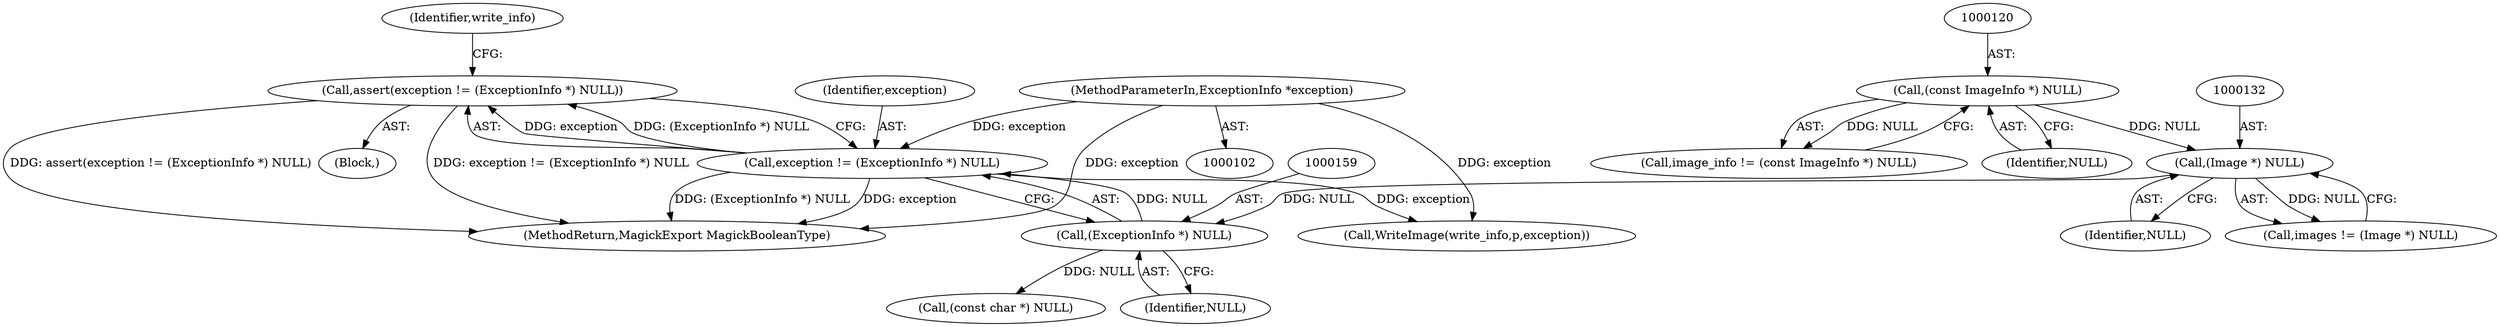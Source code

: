 digraph "0_ImageMagick_5b4bebaa91849c592a8448bc353ab25a54ff8c44@API" {
"1000155" [label="(Call,assert(exception != (ExceptionInfo *) NULL))"];
"1000156" [label="(Call,exception != (ExceptionInfo *) NULL)"];
"1000106" [label="(MethodParameterIn,ExceptionInfo *exception)"];
"1000158" [label="(Call,(ExceptionInfo *) NULL)"];
"1000131" [label="(Call,(Image *) NULL)"];
"1000119" [label="(Call,(const ImageInfo *) NULL)"];
"1000117" [label="(Call,image_info != (const ImageInfo *) NULL)"];
"1000106" [label="(MethodParameterIn,ExceptionInfo *exception)"];
"1000157" [label="(Identifier,exception)"];
"1000356" [label="(Call,WriteImage(write_info,p,exception))"];
"1000119" [label="(Call,(const ImageInfo *) NULL)"];
"1000133" [label="(Identifier,NULL)"];
"1000178" [label="(Call,(const char *) NULL)"];
"1000129" [label="(Call,images != (Image *) NULL)"];
"1000408" [label="(MethodReturn,MagickExport MagickBooleanType)"];
"1000156" [label="(Call,exception != (ExceptionInfo *) NULL)"];
"1000131" [label="(Call,(Image *) NULL)"];
"1000158" [label="(Call,(ExceptionInfo *) NULL)"];
"1000107" [label="(Block,)"];
"1000155" [label="(Call,assert(exception != (ExceptionInfo *) NULL))"];
"1000162" [label="(Identifier,write_info)"];
"1000160" [label="(Identifier,NULL)"];
"1000121" [label="(Identifier,NULL)"];
"1000155" -> "1000107"  [label="AST: "];
"1000155" -> "1000156"  [label="CFG: "];
"1000156" -> "1000155"  [label="AST: "];
"1000162" -> "1000155"  [label="CFG: "];
"1000155" -> "1000408"  [label="DDG: assert(exception != (ExceptionInfo *) NULL)"];
"1000155" -> "1000408"  [label="DDG: exception != (ExceptionInfo *) NULL"];
"1000156" -> "1000155"  [label="DDG: exception"];
"1000156" -> "1000155"  [label="DDG: (ExceptionInfo *) NULL"];
"1000156" -> "1000158"  [label="CFG: "];
"1000157" -> "1000156"  [label="AST: "];
"1000158" -> "1000156"  [label="AST: "];
"1000156" -> "1000408"  [label="DDG: exception"];
"1000156" -> "1000408"  [label="DDG: (ExceptionInfo *) NULL"];
"1000106" -> "1000156"  [label="DDG: exception"];
"1000158" -> "1000156"  [label="DDG: NULL"];
"1000156" -> "1000356"  [label="DDG: exception"];
"1000106" -> "1000102"  [label="AST: "];
"1000106" -> "1000408"  [label="DDG: exception"];
"1000106" -> "1000356"  [label="DDG: exception"];
"1000158" -> "1000160"  [label="CFG: "];
"1000159" -> "1000158"  [label="AST: "];
"1000160" -> "1000158"  [label="AST: "];
"1000131" -> "1000158"  [label="DDG: NULL"];
"1000158" -> "1000178"  [label="DDG: NULL"];
"1000131" -> "1000129"  [label="AST: "];
"1000131" -> "1000133"  [label="CFG: "];
"1000132" -> "1000131"  [label="AST: "];
"1000133" -> "1000131"  [label="AST: "];
"1000129" -> "1000131"  [label="CFG: "];
"1000131" -> "1000129"  [label="DDG: NULL"];
"1000119" -> "1000131"  [label="DDG: NULL"];
"1000119" -> "1000117"  [label="AST: "];
"1000119" -> "1000121"  [label="CFG: "];
"1000120" -> "1000119"  [label="AST: "];
"1000121" -> "1000119"  [label="AST: "];
"1000117" -> "1000119"  [label="CFG: "];
"1000119" -> "1000117"  [label="DDG: NULL"];
}
